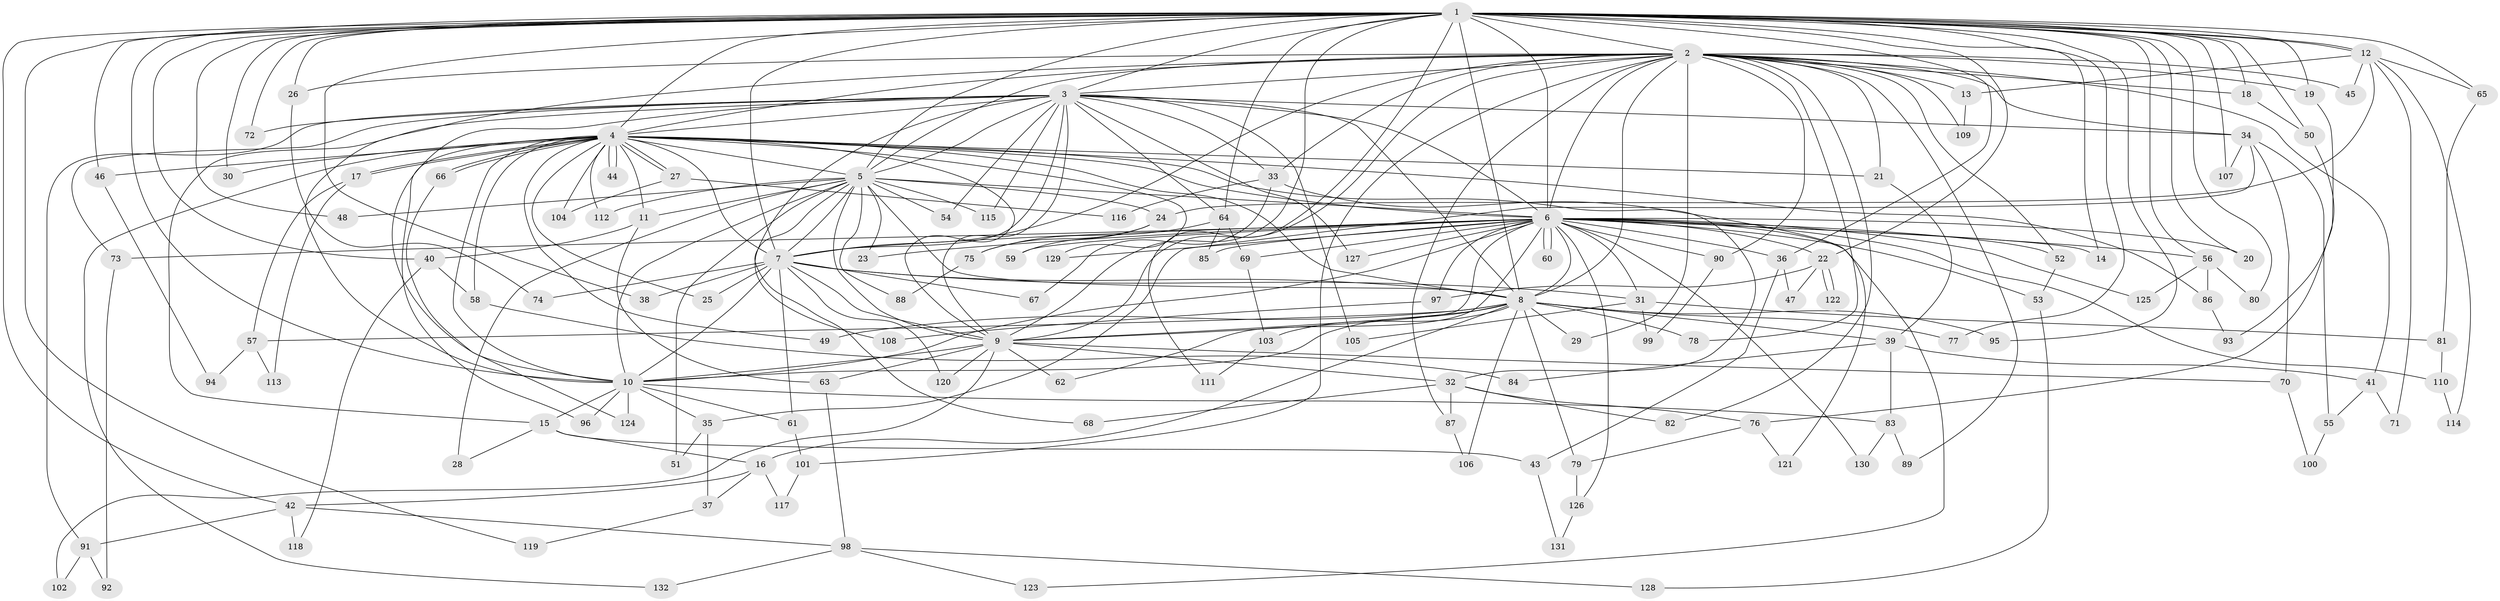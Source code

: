 // Generated by graph-tools (version 1.1) at 2025/35/03/09/25 02:35:01]
// undirected, 132 vertices, 289 edges
graph export_dot {
graph [start="1"]
  node [color=gray90,style=filled];
  1;
  2;
  3;
  4;
  5;
  6;
  7;
  8;
  9;
  10;
  11;
  12;
  13;
  14;
  15;
  16;
  17;
  18;
  19;
  20;
  21;
  22;
  23;
  24;
  25;
  26;
  27;
  28;
  29;
  30;
  31;
  32;
  33;
  34;
  35;
  36;
  37;
  38;
  39;
  40;
  41;
  42;
  43;
  44;
  45;
  46;
  47;
  48;
  49;
  50;
  51;
  52;
  53;
  54;
  55;
  56;
  57;
  58;
  59;
  60;
  61;
  62;
  63;
  64;
  65;
  66;
  67;
  68;
  69;
  70;
  71;
  72;
  73;
  74;
  75;
  76;
  77;
  78;
  79;
  80;
  81;
  82;
  83;
  84;
  85;
  86;
  87;
  88;
  89;
  90;
  91;
  92;
  93;
  94;
  95;
  96;
  97;
  98;
  99;
  100;
  101;
  102;
  103;
  104;
  105;
  106;
  107;
  108;
  109;
  110;
  111;
  112;
  113;
  114;
  115;
  116;
  117;
  118;
  119;
  120;
  121;
  122;
  123;
  124;
  125;
  126;
  127;
  128;
  129;
  130;
  131;
  132;
  1 -- 2;
  1 -- 3;
  1 -- 4;
  1 -- 5;
  1 -- 6;
  1 -- 7;
  1 -- 8;
  1 -- 9;
  1 -- 10;
  1 -- 12;
  1 -- 12;
  1 -- 14;
  1 -- 18;
  1 -- 19;
  1 -- 20;
  1 -- 22;
  1 -- 26;
  1 -- 30;
  1 -- 36;
  1 -- 38;
  1 -- 40;
  1 -- 42;
  1 -- 46;
  1 -- 48;
  1 -- 50;
  1 -- 56;
  1 -- 64;
  1 -- 65;
  1 -- 72;
  1 -- 77;
  1 -- 80;
  1 -- 95;
  1 -- 107;
  1 -- 111;
  1 -- 119;
  2 -- 3;
  2 -- 4;
  2 -- 5;
  2 -- 6;
  2 -- 7;
  2 -- 8;
  2 -- 9;
  2 -- 10;
  2 -- 13;
  2 -- 18;
  2 -- 19;
  2 -- 21;
  2 -- 26;
  2 -- 29;
  2 -- 33;
  2 -- 34;
  2 -- 41;
  2 -- 45;
  2 -- 52;
  2 -- 78;
  2 -- 82;
  2 -- 87;
  2 -- 89;
  2 -- 90;
  2 -- 101;
  2 -- 109;
  3 -- 4;
  3 -- 5;
  3 -- 6;
  3 -- 7;
  3 -- 8;
  3 -- 9;
  3 -- 10;
  3 -- 15;
  3 -- 33;
  3 -- 34;
  3 -- 54;
  3 -- 64;
  3 -- 72;
  3 -- 73;
  3 -- 91;
  3 -- 105;
  3 -- 108;
  3 -- 115;
  3 -- 127;
  4 -- 5;
  4 -- 6;
  4 -- 7;
  4 -- 8;
  4 -- 9;
  4 -- 10;
  4 -- 11;
  4 -- 17;
  4 -- 17;
  4 -- 21;
  4 -- 25;
  4 -- 27;
  4 -- 27;
  4 -- 30;
  4 -- 32;
  4 -- 44;
  4 -- 44;
  4 -- 46;
  4 -- 49;
  4 -- 58;
  4 -- 66;
  4 -- 66;
  4 -- 86;
  4 -- 96;
  4 -- 104;
  4 -- 112;
  4 -- 129;
  4 -- 132;
  5 -- 6;
  5 -- 7;
  5 -- 8;
  5 -- 9;
  5 -- 10;
  5 -- 11;
  5 -- 23;
  5 -- 24;
  5 -- 28;
  5 -- 48;
  5 -- 51;
  5 -- 54;
  5 -- 68;
  5 -- 88;
  5 -- 112;
  5 -- 115;
  6 -- 7;
  6 -- 8;
  6 -- 9;
  6 -- 10;
  6 -- 14;
  6 -- 20;
  6 -- 22;
  6 -- 23;
  6 -- 31;
  6 -- 36;
  6 -- 52;
  6 -- 53;
  6 -- 56;
  6 -- 59;
  6 -- 60;
  6 -- 60;
  6 -- 62;
  6 -- 69;
  6 -- 73;
  6 -- 85;
  6 -- 90;
  6 -- 97;
  6 -- 110;
  6 -- 123;
  6 -- 125;
  6 -- 126;
  6 -- 127;
  6 -- 129;
  6 -- 130;
  7 -- 8;
  7 -- 9;
  7 -- 10;
  7 -- 25;
  7 -- 31;
  7 -- 38;
  7 -- 61;
  7 -- 67;
  7 -- 74;
  7 -- 120;
  8 -- 9;
  8 -- 10;
  8 -- 16;
  8 -- 29;
  8 -- 39;
  8 -- 49;
  8 -- 57;
  8 -- 77;
  8 -- 78;
  8 -- 79;
  8 -- 95;
  8 -- 103;
  8 -- 106;
  9 -- 10;
  9 -- 32;
  9 -- 62;
  9 -- 63;
  9 -- 70;
  9 -- 102;
  9 -- 120;
  10 -- 15;
  10 -- 35;
  10 -- 61;
  10 -- 83;
  10 -- 96;
  10 -- 124;
  11 -- 40;
  11 -- 63;
  12 -- 13;
  12 -- 24;
  12 -- 45;
  12 -- 65;
  12 -- 71;
  12 -- 114;
  13 -- 109;
  15 -- 16;
  15 -- 28;
  15 -- 43;
  16 -- 37;
  16 -- 42;
  16 -- 117;
  17 -- 57;
  17 -- 113;
  18 -- 50;
  19 -- 93;
  21 -- 39;
  22 -- 47;
  22 -- 97;
  22 -- 122;
  22 -- 122;
  24 -- 59;
  24 -- 75;
  26 -- 74;
  27 -- 104;
  27 -- 116;
  31 -- 81;
  31 -- 99;
  31 -- 105;
  32 -- 68;
  32 -- 76;
  32 -- 82;
  32 -- 87;
  33 -- 67;
  33 -- 116;
  33 -- 121;
  34 -- 35;
  34 -- 55;
  34 -- 70;
  34 -- 107;
  35 -- 37;
  35 -- 51;
  36 -- 43;
  36 -- 47;
  37 -- 119;
  39 -- 41;
  39 -- 83;
  39 -- 84;
  40 -- 58;
  40 -- 118;
  41 -- 55;
  41 -- 71;
  42 -- 91;
  42 -- 98;
  42 -- 118;
  43 -- 131;
  46 -- 94;
  50 -- 76;
  52 -- 53;
  53 -- 128;
  55 -- 100;
  56 -- 80;
  56 -- 86;
  56 -- 125;
  57 -- 94;
  57 -- 113;
  58 -- 84;
  61 -- 101;
  63 -- 98;
  64 -- 69;
  64 -- 75;
  64 -- 85;
  65 -- 81;
  66 -- 124;
  69 -- 103;
  70 -- 100;
  73 -- 92;
  75 -- 88;
  76 -- 79;
  76 -- 121;
  79 -- 126;
  81 -- 110;
  83 -- 89;
  83 -- 130;
  86 -- 93;
  87 -- 106;
  90 -- 99;
  91 -- 92;
  91 -- 102;
  97 -- 108;
  98 -- 123;
  98 -- 128;
  98 -- 132;
  101 -- 117;
  103 -- 111;
  110 -- 114;
  126 -- 131;
}

